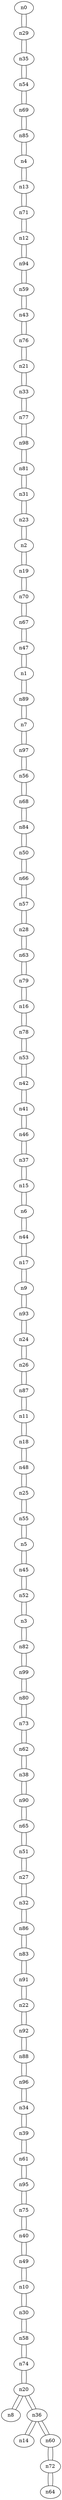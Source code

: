 graph {
n0;
n1;
n2;
n3;
n4;
n5;
n6;
n7;
n8;
n9;
n10;
n11;
n12;
n13;
n14;
n15;
n16;
n17;
n18;
n19;
n20;
n21;
n22;
n23;
n24;
n25;
n26;
n27;
n28;
n29;
n30;
n31;
n32;
n33;
n34;
n35;
n36;
n37;
n38;
n39;
n40;
n41;
n42;
n43;
n44;
n45;
n46;
n47;
n48;
n49;
n50;
n51;
n52;
n53;
n54;
n55;
n56;
n57;
n58;
n59;
n60;
n61;
n62;
n63;
n64;
n65;
n66;
n67;
n68;
n69;
n70;
n71;
n72;
n73;
n74;
n75;
n76;
n77;
n78;
n79;
n80;
n81;
n82;
n83;
n84;
n85;
n86;
n87;
n88;
n89;
n90;
n91;
n92;
n93;
n94;
n95;
n96;
n97;
n98;
n99;
n0 -- n29;
n1 -- n47;
n1 -- n89;
n2 -- n23;
n2 -- n19;
n3 -- n82;
n3 -- n52;
n4 -- n13;
n4 -- n85;
n5 -- n45;
n5 -- n55;
n6 -- n15;
n6 -- n44;
n7 -- n97;
n7 -- n89;
n8 -- n20;
n9 -- n93;
n9 -- n17;
n10 -- n49;
n10 -- n30;
n11 -- n18;
n11 -- n87;
n12 -- n94;
n12 -- n71;
n13 -- n71;
n13 -- n4;
n14 -- n36;
n15 -- n6;
n15 -- n37;
n16 -- n79;
n16 -- n78;
n17 -- n44;
n17 -- n9;
n18 -- n48;
n18 -- n11;
n19 -- n2;
n19 -- n70;
n20 -- n8;
n20 -- n74;
n20 -- n36;
n21 -- n76;
n21 -- n33;
n22 -- n92;
n22 -- n91;
n23 -- n31;
n23 -- n2;
n24 -- n93;
n24 -- n26;
n25 -- n48;
n25 -- n55;
n26 -- n24;
n26 -- n87;
n27 -- n51;
n27 -- n32;
n28 -- n63;
n28 -- n57;
n29 -- n0;
n29 -- n35;
n30 -- n58;
n30 -- n10;
n31 -- n81;
n31 -- n23;
n32 -- n86;
n32 -- n27;
n33 -- n21;
n33 -- n77;
n34 -- n39;
n34 -- n96;
n35 -- n29;
n35 -- n54;
n36 -- n20;
n36 -- n60;
n36 -- n14;
n37 -- n15;
n37 -- n46;
n38 -- n62;
n38 -- n90;
n39 -- n34;
n39 -- n61;
n40 -- n75;
n40 -- n49;
n41 -- n46;
n41 -- n42;
n42 -- n53;
n42 -- n41;
n43 -- n59;
n43 -- n76;
n44 -- n6;
n44 -- n17;
n45 -- n5;
n45 -- n52;
n46 -- n41;
n46 -- n37;
n47 -- n67;
n47 -- n1;
n48 -- n25;
n48 -- n18;
n49 -- n40;
n49 -- n10;
n50 -- n66;
n50 -- n84;
n51 -- n65;
n51 -- n27;
n52 -- n3;
n52 -- n45;
n53 -- n78;
n53 -- n42;
n54 -- n35;
n54 -- n69;
n55 -- n5;
n55 -- n25;
n56 -- n68;
n56 -- n97;
n57 -- n66;
n57 -- n28;
n58 -- n74;
n58 -- n30;
n59 -- n43;
n59 -- n94;
n60 -- n72;
n60 -- n36;
n61 -- n39;
n61 -- n95;
n62 -- n73;
n62 -- n38;
n63 -- n79;
n63 -- n28;
n64 -- n72;
n65 -- n51;
n65 -- n90;
n66 -- n50;
n66 -- n57;
n67 -- n70;
n67 -- n47;
n68 -- n84;
n68 -- n56;
n69 -- n54;
n69 -- n85;
n70 -- n67;
n70 -- n19;
n71 -- n13;
n71 -- n12;
n72 -- n64;
n72 -- n60;
n73 -- n62;
n73 -- n80;
n74 -- n20;
n74 -- n58;
n75 -- n40;
n75 -- n95;
n76 -- n43;
n76 -- n21;
n77 -- n33;
n77 -- n98;
n78 -- n16;
n78 -- n53;
n79 -- n16;
n79 -- n63;
n80 -- n73;
n80 -- n99;
n81 -- n31;
n81 -- n98;
n82 -- n3;
n82 -- n99;
n83 -- n86;
n83 -- n91;
n84 -- n68;
n84 -- n50;
n85 -- n69;
n85 -- n4;
n86 -- n83;
n86 -- n32;
n87 -- n26;
n87 -- n11;
n88 -- n92;
n88 -- n96;
n89 -- n7;
n89 -- n1;
n90 -- n65;
n90 -- n38;
n91 -- n83;
n91 -- n22;
n92 -- n88;
n92 -- n22;
n93 -- n24;
n93 -- n9;
n94 -- n59;
n94 -- n12;
n95 -- n75;
n95 -- n61;
n96 -- n88;
n96 -- n34;
n97 -- n56;
n97 -- n7;
n98 -- n81;
n98 -- n77;
n99 -- n82;
n99 -- n80;
}
